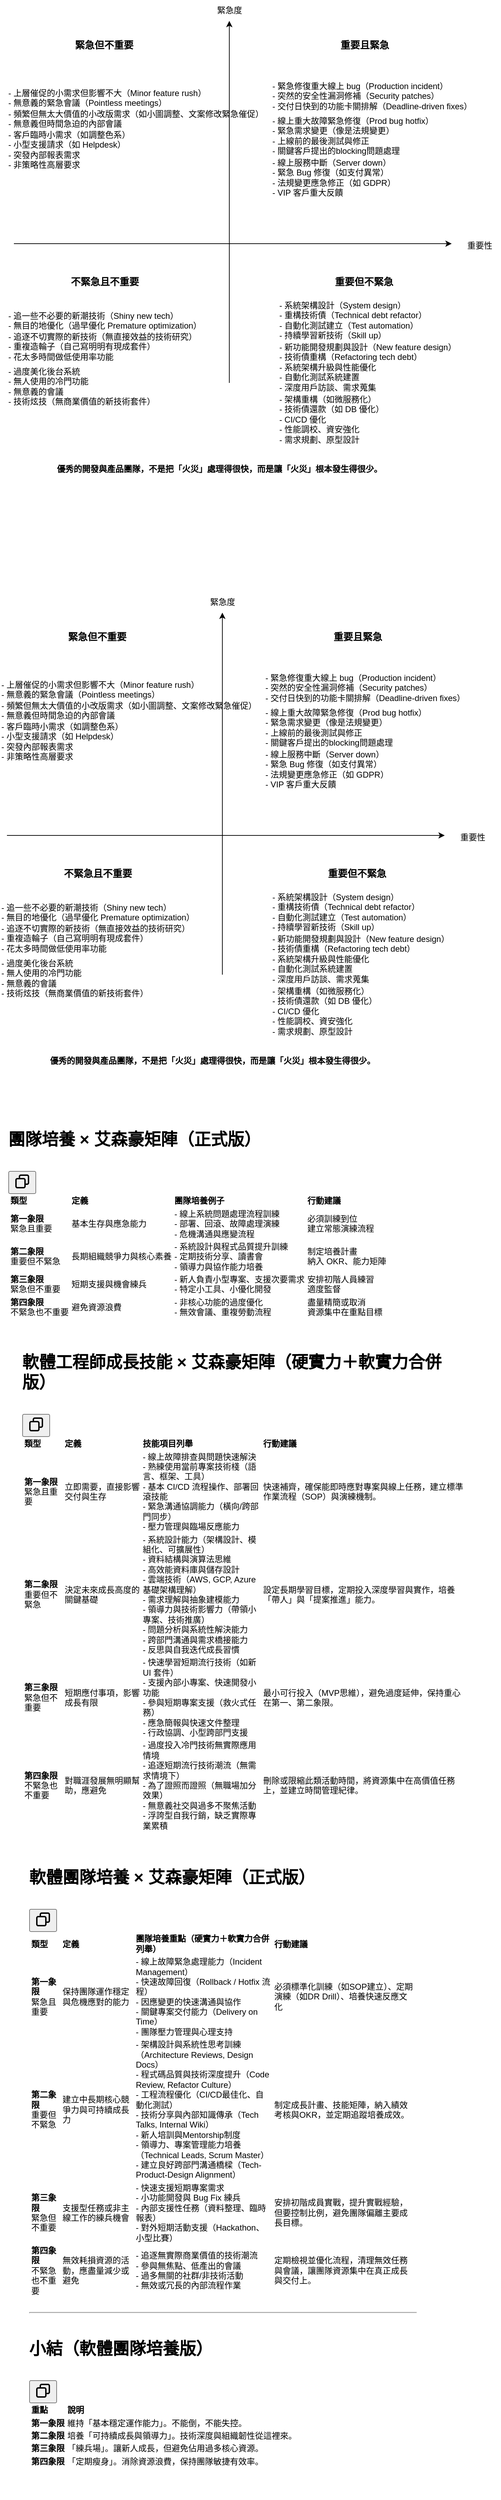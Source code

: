 <mxfile version="24.7.8">
  <diagram name="第 1 页" id="vOwTCtGYsXDZ4DPpxDcl">
    <mxGraphModel dx="1434" dy="778" grid="1" gridSize="10" guides="1" tooltips="1" connect="1" arrows="1" fold="1" page="1" pageScale="1" pageWidth="827" pageHeight="1169" math="0" shadow="0">
      <root>
        <mxCell id="0" />
        <mxCell id="1" parent="0" />
        <mxCell id="YlSmMOGyO37-bstjp8w8-1" value="" style="endArrow=classic;html=1;rounded=0;" parent="1" edge="1">
          <mxGeometry width="50" height="50" relative="1" as="geometry">
            <mxPoint x="90" y="400" as="sourcePoint" />
            <mxPoint x="720" y="400" as="targetPoint" />
          </mxGeometry>
        </mxCell>
        <mxCell id="YlSmMOGyO37-bstjp8w8-2" value="重要性" style="text;html=1;align=center;verticalAlign=middle;resizable=0;points=[];autosize=1;strokeColor=none;fillColor=none;" parent="1" vertex="1">
          <mxGeometry x="730" y="388" width="60" height="30" as="geometry" />
        </mxCell>
        <mxCell id="YlSmMOGyO37-bstjp8w8-3" value="" style="endArrow=classic;html=1;rounded=0;" parent="1" edge="1">
          <mxGeometry width="50" height="50" relative="1" as="geometry">
            <mxPoint x="400" y="600" as="sourcePoint" />
            <mxPoint x="400" y="80" as="targetPoint" />
          </mxGeometry>
        </mxCell>
        <mxCell id="YlSmMOGyO37-bstjp8w8-4" value="緊急度" style="text;html=1;align=center;verticalAlign=middle;resizable=0;points=[];autosize=1;strokeColor=none;fillColor=none;" parent="1" vertex="1">
          <mxGeometry x="370" y="50" width="60" height="30" as="geometry" />
        </mxCell>
        <mxCell id="YlSmMOGyO37-bstjp8w8-5" value="&lt;b&gt;&lt;font style=&quot;font-size: 14px;&quot;&gt;重要且緊急&lt;/font&gt;&lt;/b&gt;" style="text;whiteSpace=wrap;html=1;align=center;" parent="1" vertex="1">
          <mxGeometry x="550" y="100" width="90" height="30" as="geometry" />
        </mxCell>
        <mxCell id="YlSmMOGyO37-bstjp8w8-6" value="&lt;b style=&quot;font-size: 14px;&quot;&gt;&lt;font style=&quot;font-size: 14px;&quot;&gt;緊急&lt;/font&gt;但不重要&lt;/b&gt;" style="text;whiteSpace=wrap;html=1;align=center;" parent="1" vertex="1">
          <mxGeometry x="170" y="100" width="100" height="30" as="geometry" />
        </mxCell>
        <mxCell id="YlSmMOGyO37-bstjp8w8-7" value="&lt;font style=&quot;font-size: 14px;&quot;&gt;&lt;b&gt;不緊急且不重要&lt;/b&gt;&lt;/font&gt;" style="text;whiteSpace=wrap;html=1;" parent="1" vertex="1">
          <mxGeometry x="170" y="440" width="100" height="30" as="geometry" />
        </mxCell>
        <mxCell id="YlSmMOGyO37-bstjp8w8-8" value="&lt;b&gt;&lt;font style=&quot;font-size: 14px;&quot;&gt;重要但不緊急&lt;/font&gt;&lt;/b&gt;" style="text;whiteSpace=wrap;html=1;" parent="1" vertex="1">
          <mxGeometry x="550" y="440" width="90" height="30" as="geometry" />
        </mxCell>
        <mxCell id="YlSmMOGyO37-bstjp8w8-9" value="- 緊急修復重大線上 bug（Production incident）&lt;br&gt;- 突然的安全性漏洞修補（Security patches）&lt;br&gt;- 交付日快到的功能卡關排解（Deadline-driven fixes）" style="text;whiteSpace=wrap;html=1;" parent="1" vertex="1">
          <mxGeometry x="460" y="160" width="320" height="70" as="geometry" />
        </mxCell>
        <mxCell id="YlSmMOGyO37-bstjp8w8-10" value="- 上層催促的小需求但影響不大（Minor feature rush）&lt;br&gt;- 無意義的緊急會議（Pointless meetings）" style="text;whiteSpace=wrap;html=1;" parent="1" vertex="1">
          <mxGeometry x="80" y="170" width="320" height="50" as="geometry" />
        </mxCell>
        <mxCell id="YlSmMOGyO37-bstjp8w8-11" value="- 追一些不必要的新潮技術（Shiny new tech）&lt;br&gt;- 無目的地優化（過早優化 Premature optimization）" style="text;whiteSpace=wrap;html=1;" parent="1" vertex="1">
          <mxGeometry x="80" y="490" width="310" height="50" as="geometry" />
        </mxCell>
        <mxCell id="YlSmMOGyO37-bstjp8w8-12" value="- 系統架構設計（System design）&lt;br&gt;- 重構技術債（Technical debt refactor）&lt;br&gt;- 自動化測試建立（Test automation）&lt;br&gt;- 持續學習新技術（Skill up）" style="text;whiteSpace=wrap;html=1;" parent="1" vertex="1">
          <mxGeometry x="470" y="475" width="250" height="80" as="geometry" />
        </mxCell>
        <mxCell id="YlSmMOGyO37-bstjp8w8-13" value="- 追逐不切實際的新技術（無直接效益的技術研究）&lt;br&gt;- 重複造輪子（自己寫明明有現成套件）&lt;br&gt;- 花太多時間做低使用率功能" style="text;whiteSpace=wrap;html=1;" parent="1" vertex="1">
          <mxGeometry x="80" y="520" width="300" height="70" as="geometry" />
        </mxCell>
        <mxCell id="YlSmMOGyO37-bstjp8w8-14" value="- 新功能開發規劃與設計（New feature design）&lt;br&gt;- 技術債重構（Refactoring tech debt）&lt;br&gt;- 系統架構升級與性能優化&lt;br&gt;- 自動化測試系統建置&lt;br&gt;- 深度用戶訪談、需求蒐集" style="text;whiteSpace=wrap;html=1;" parent="1" vertex="1">
          <mxGeometry x="470" y="535" width="290" height="100" as="geometry" />
        </mxCell>
        <mxCell id="YlSmMOGyO37-bstjp8w8-15" value="- 線上重大故障緊急修復（Prod bug hotfix）&lt;br&gt;- 緊急需求變更（像是法規變更）&lt;br&gt;- 上線前的最後測試與修正&lt;br&gt;- 關鍵客戶提出的blocking問題處理" style="text;whiteSpace=wrap;html=1;" parent="1" vertex="1">
          <mxGeometry x="460" y="210" width="270" height="80" as="geometry" />
        </mxCell>
        <mxCell id="YlSmMOGyO37-bstjp8w8-16" value="- 頻繁但無太大價值的小改版需求（如小圖調整、文案修改緊急催促）&lt;br&gt;- 無意義但時間急迫的內部會議" style="text;whiteSpace=wrap;html=1;" parent="1" vertex="1">
          <mxGeometry x="80" y="200" width="400" height="50" as="geometry" />
        </mxCell>
        <mxCell id="YlSmMOGyO37-bstjp8w8-17" value="&lt;b&gt;優秀的開發與產品團隊，不是把「火災」處理得很快，而是讓「火災」根本發生得很少。&lt;/b&gt;" style="text;whiteSpace=wrap;html=1;" parent="1" vertex="1">
          <mxGeometry x="150" y="710" width="500" height="40" as="geometry" />
        </mxCell>
        <mxCell id="fAezpIUFlMQ5wlY4UxWV-1" value="- 線上服務中斷（Server down）&lt;br&gt;- 緊急 Bug 修復（如支付異常）&lt;br&gt;- 法規變更應急修正（如 GDPR）&lt;br&gt;- VIP 客戶重大反饋" style="text;whiteSpace=wrap;html=1;" vertex="1" parent="1">
          <mxGeometry x="460" y="270" width="210" height="80" as="geometry" />
        </mxCell>
        <mxCell id="fAezpIUFlMQ5wlY4UxWV-2" value="- 架構重構（如微服務化）&lt;br&gt;- 技術債還款（如 DB 優化）&lt;br&gt;- CI/CD 優化&lt;br&gt;- 性能調校、資安強化&lt;br&gt;- 需求規劃、原型設計" style="text;whiteSpace=wrap;html=1;" vertex="1" parent="1">
          <mxGeometry x="470" y="610" width="180" height="100" as="geometry" />
        </mxCell>
        <mxCell id="fAezpIUFlMQ5wlY4UxWV-3" value="- 客戶臨時小需求（如調整色系）&lt;br&gt;- 小型支援請求（如 Helpdesk）&lt;br&gt;- 突發內部報表需求&lt;br&gt;- 非策略性高層要求" style="text;whiteSpace=wrap;html=1;" vertex="1" parent="1">
          <mxGeometry x="80" y="230" width="210" height="80" as="geometry" />
        </mxCell>
        <mxCell id="fAezpIUFlMQ5wlY4UxWV-4" value="- 過度美化後台系統&lt;br&gt;- 無人使用的冷門功能&lt;br&gt;- 無意義的會議&lt;br&gt;- 技術炫技（無商業價值的新技術套件）" style="text;whiteSpace=wrap;html=1;" vertex="1" parent="1">
          <mxGeometry x="80" y="570" width="240" height="80" as="geometry" />
        </mxCell>
        <mxCell id="fAezpIUFlMQ5wlY4UxWV-5" value="" style="endArrow=classic;html=1;rounded=0;" edge="1" parent="1">
          <mxGeometry width="50" height="50" relative="1" as="geometry">
            <mxPoint x="80" y="1250" as="sourcePoint" />
            <mxPoint x="710" y="1250" as="targetPoint" />
          </mxGeometry>
        </mxCell>
        <mxCell id="fAezpIUFlMQ5wlY4UxWV-6" value="重要性" style="text;html=1;align=center;verticalAlign=middle;resizable=0;points=[];autosize=1;strokeColor=none;fillColor=none;" vertex="1" parent="1">
          <mxGeometry x="720" y="1238" width="60" height="30" as="geometry" />
        </mxCell>
        <mxCell id="fAezpIUFlMQ5wlY4UxWV-7" value="" style="endArrow=classic;html=1;rounded=0;" edge="1" parent="1">
          <mxGeometry width="50" height="50" relative="1" as="geometry">
            <mxPoint x="390" y="1450" as="sourcePoint" />
            <mxPoint x="390" y="930" as="targetPoint" />
          </mxGeometry>
        </mxCell>
        <mxCell id="fAezpIUFlMQ5wlY4UxWV-8" value="緊急度" style="text;html=1;align=center;verticalAlign=middle;resizable=0;points=[];autosize=1;strokeColor=none;fillColor=none;" vertex="1" parent="1">
          <mxGeometry x="360" y="900" width="60" height="30" as="geometry" />
        </mxCell>
        <mxCell id="fAezpIUFlMQ5wlY4UxWV-9" value="&lt;b&gt;&lt;font style=&quot;font-size: 14px;&quot;&gt;重要且緊急&lt;/font&gt;&lt;/b&gt;" style="text;whiteSpace=wrap;html=1;align=center;" vertex="1" parent="1">
          <mxGeometry x="540" y="950" width="90" height="30" as="geometry" />
        </mxCell>
        <mxCell id="fAezpIUFlMQ5wlY4UxWV-10" value="&lt;b style=&quot;font-size: 14px;&quot;&gt;&lt;font style=&quot;font-size: 14px;&quot;&gt;緊急&lt;/font&gt;但不重要&lt;/b&gt;" style="text;whiteSpace=wrap;html=1;align=center;" vertex="1" parent="1">
          <mxGeometry x="160" y="950" width="100" height="30" as="geometry" />
        </mxCell>
        <mxCell id="fAezpIUFlMQ5wlY4UxWV-11" value="&lt;font style=&quot;font-size: 14px;&quot;&gt;&lt;b&gt;不緊急且不重要&lt;/b&gt;&lt;/font&gt;" style="text;whiteSpace=wrap;html=1;" vertex="1" parent="1">
          <mxGeometry x="160" y="1290" width="100" height="30" as="geometry" />
        </mxCell>
        <mxCell id="fAezpIUFlMQ5wlY4UxWV-12" value="&lt;b&gt;&lt;font style=&quot;font-size: 14px;&quot;&gt;重要但不緊急&lt;/font&gt;&lt;/b&gt;" style="text;whiteSpace=wrap;html=1;" vertex="1" parent="1">
          <mxGeometry x="540" y="1290" width="90" height="30" as="geometry" />
        </mxCell>
        <mxCell id="fAezpIUFlMQ5wlY4UxWV-13" value="- 緊急修復重大線上 bug（Production incident）&lt;br&gt;- 突然的安全性漏洞修補（Security patches）&lt;br&gt;- 交付日快到的功能卡關排解（Deadline-driven fixes）" style="text;whiteSpace=wrap;html=1;" vertex="1" parent="1">
          <mxGeometry x="450" y="1010" width="320" height="70" as="geometry" />
        </mxCell>
        <mxCell id="fAezpIUFlMQ5wlY4UxWV-14" value="- 上層催促的小需求但影響不大（Minor feature rush）&lt;br&gt;- 無意義的緊急會議（Pointless meetings）" style="text;whiteSpace=wrap;html=1;" vertex="1" parent="1">
          <mxGeometry x="70" y="1020" width="320" height="50" as="geometry" />
        </mxCell>
        <mxCell id="fAezpIUFlMQ5wlY4UxWV-15" value="- 追一些不必要的新潮技術（Shiny new tech）&lt;br&gt;- 無目的地優化（過早優化 Premature optimization）" style="text;whiteSpace=wrap;html=1;" vertex="1" parent="1">
          <mxGeometry x="70" y="1340" width="310" height="50" as="geometry" />
        </mxCell>
        <mxCell id="fAezpIUFlMQ5wlY4UxWV-16" value="- 系統架構設計（System design）&lt;br&gt;- 重構技術債（Technical debt refactor）&lt;br&gt;- 自動化測試建立（Test automation）&lt;br&gt;- 持續學習新技術（Skill up）" style="text;whiteSpace=wrap;html=1;" vertex="1" parent="1">
          <mxGeometry x="460" y="1325" width="250" height="80" as="geometry" />
        </mxCell>
        <mxCell id="fAezpIUFlMQ5wlY4UxWV-17" value="- 追逐不切實際的新技術（無直接效益的技術研究）&lt;br&gt;- 重複造輪子（自己寫明明有現成套件）&lt;br&gt;- 花太多時間做低使用率功能" style="text;whiteSpace=wrap;html=1;" vertex="1" parent="1">
          <mxGeometry x="70" y="1370" width="300" height="70" as="geometry" />
        </mxCell>
        <mxCell id="fAezpIUFlMQ5wlY4UxWV-18" value="- 新功能開發規劃與設計（New feature design）&lt;br&gt;- 技術債重構（Refactoring tech debt）&lt;br&gt;- 系統架構升級與性能優化&lt;br&gt;- 自動化測試系統建置&lt;br&gt;- 深度用戶訪談、需求蒐集" style="text;whiteSpace=wrap;html=1;" vertex="1" parent="1">
          <mxGeometry x="460" y="1385" width="290" height="100" as="geometry" />
        </mxCell>
        <mxCell id="fAezpIUFlMQ5wlY4UxWV-19" value="- 線上重大故障緊急修復（Prod bug hotfix）&lt;br&gt;- 緊急需求變更（像是法規變更）&lt;br&gt;- 上線前的最後測試與修正&lt;br&gt;- 關鍵客戶提出的blocking問題處理" style="text;whiteSpace=wrap;html=1;" vertex="1" parent="1">
          <mxGeometry x="450" y="1060" width="270" height="80" as="geometry" />
        </mxCell>
        <mxCell id="fAezpIUFlMQ5wlY4UxWV-20" value="- 頻繁但無太大價值的小改版需求（如小圖調整、文案修改緊急催促）&lt;br&gt;- 無意義但時間急迫的內部會議" style="text;whiteSpace=wrap;html=1;" vertex="1" parent="1">
          <mxGeometry x="70" y="1050" width="400" height="50" as="geometry" />
        </mxCell>
        <mxCell id="fAezpIUFlMQ5wlY4UxWV-21" value="&lt;b&gt;優秀的開發與產品團隊，不是把「火災」處理得很快，而是讓「火災」根本發生得很少。&lt;/b&gt;" style="text;whiteSpace=wrap;html=1;" vertex="1" parent="1">
          <mxGeometry x="140" y="1560" width="500" height="40" as="geometry" />
        </mxCell>
        <mxCell id="fAezpIUFlMQ5wlY4UxWV-22" value="- 線上服務中斷（Server down）&lt;br&gt;- 緊急 Bug 修復（如支付異常）&lt;br&gt;- 法規變更應急修正（如 GDPR）&lt;br&gt;- VIP 客戶重大反饋" style="text;whiteSpace=wrap;html=1;" vertex="1" parent="1">
          <mxGeometry x="450" y="1120" width="210" height="80" as="geometry" />
        </mxCell>
        <mxCell id="fAezpIUFlMQ5wlY4UxWV-23" value="- 架構重構（如微服務化）&lt;br&gt;- 技術債還款（如 DB 優化）&lt;br&gt;- CI/CD 優化&lt;br&gt;- 性能調校、資安強化&lt;br&gt;- 需求規劃、原型設計" style="text;whiteSpace=wrap;html=1;" vertex="1" parent="1">
          <mxGeometry x="460" y="1460" width="180" height="100" as="geometry" />
        </mxCell>
        <mxCell id="fAezpIUFlMQ5wlY4UxWV-24" value="- 客戶臨時小需求（如調整色系）&lt;br&gt;- 小型支援請求（如 Helpdesk）&lt;br&gt;- 突發內部報表需求&lt;br&gt;- 非策略性高層要求" style="text;whiteSpace=wrap;html=1;" vertex="1" parent="1">
          <mxGeometry x="70" y="1080" width="210" height="80" as="geometry" />
        </mxCell>
        <mxCell id="fAezpIUFlMQ5wlY4UxWV-25" value="- 過度美化後台系統&lt;br&gt;- 無人使用的冷門功能&lt;br&gt;- 無意義的會議&lt;br&gt;- 技術炫技（無商業價值的新技術套件）" style="text;whiteSpace=wrap;html=1;" vertex="1" parent="1">
          <mxGeometry x="70" y="1420" width="240" height="80" as="geometry" />
        </mxCell>
        <UserObject label="&lt;h1 data-start=&quot;920&quot; data-end=&quot;939&quot; class=&quot;&quot;&gt;團隊培養 × 艾森豪矩陣（正式版）&lt;/h1&gt;&#xa;&lt;div class=&quot;group pointer-events-none relative flex justify-center *:pointer-events-auto&quot;&gt;&lt;span class=&quot;pointer-events-none absolute start-full top-4 z-10 hidden h-full w-fit ps-2 md:block&quot; data-state=&quot;closed&quot;&gt;&lt;button class=&quot;hover:bg-token-main-surface-secondary text-token-text-secondary pointer-events-auto rounded-lg px-1 py-1 opacity-0 transition-opacity duration-200 group-focus-within:opacity-100 group-hover:opacity-100&quot;&gt;&lt;svg width=&quot;24&quot; height=&quot;24&quot; viewBox=&quot;0 0 24 24&quot; fill=&quot;none&quot; xmlns=&quot;http://www.w3.org/2000/svg&quot; class=&quot;icon-md-heavy&quot;&gt;&lt;path fill-rule=&quot;evenodd&quot; clip-rule=&quot;evenodd&quot; d=&quot;M7 5C7 3.343 8.343 2 10 2H19C20.657 2 22 3.343 22 5V14C22 15.657 20.657 17 19 17H17V19C17 20.657 15.657 22 14 22H5C3.343 22 2 20.657 2 19V10C2 8.343 3.343 7 5 7H7V5ZM9 7H14C15.657 7 17 8.343 17 10V15H19C19.552 15 20 14.552 20 14V5C20 4.448 19.552 4 19 4H10C9.448 4 9 4.448 9 5V7ZM5 9C4.448 9 4 9.448 4 10V19C4 19.552 4.448 20 5 20H14C14.552 20 15 19.552 15 19V10C15 9.448 14.552 9 14 9H5Z&quot; fill=&quot;currentColor&quot;&gt;&lt;/path&gt;&lt;/svg&gt;&lt;/button&gt;&lt;/span&gt;&lt;div class=&quot;tableContainer horzScrollShadows relative&quot;&gt;&lt;table class=&quot;min-w-full&quot; data-start=&quot;941&quot; data-end=&quot;1659&quot;&gt;&lt;thead data-start=&quot;941&quot; data-end=&quot;1071&quot;&gt;&lt;tr data-start=&quot;941&quot; data-end=&quot;1071&quot;&gt;&lt;th data-start=&quot;941&quot; data-end=&quot;962&quot;&gt;類型&lt;/th&gt;&lt;th data-start=&quot;962&quot; data-end=&quot;988&quot;&gt;定義&lt;/th&gt;&lt;th data-start=&quot;988&quot; data-end=&quot;1042&quot;&gt;團隊培養例子&lt;/th&gt;&lt;th data-start=&quot;1042&quot; data-end=&quot;1071&quot;&gt;行動建議&lt;/th&gt;&lt;/tr&gt;&lt;/thead&gt;&lt;tbody data-start=&quot;1214&quot; data-end=&quot;1659&quot;&gt;&lt;tr data-start=&quot;1214&quot; data-end=&quot;1330&quot;&gt;&lt;td class=&quot;max-w-[calc(var(--thread-content-max-width)*2/3)]&quot; data-start=&quot;1214&quot; data-end=&quot;1234&quot;&gt;&lt;strong data-start=&quot;1216&quot; data-end=&quot;1224&quot;&gt;第一象限&lt;/strong&gt;&lt;br&gt;緊急且重要&lt;/td&gt;&lt;td class=&quot;max-w-[calc(var(--thread-content-max-width)*2/3)]&quot; data-start=&quot;1234&quot; data-end=&quot;1258&quot;&gt;基本生存與應急能力&lt;/td&gt;&lt;td class=&quot;max-w-[calc(var(--thread-content-max-width)*2/3)] min-w-[calc(var(--thread-content-max-width)/3)]&quot; data-start=&quot;1258&quot; data-end=&quot;1308&quot;&gt;- 線上系統問題處理流程訓練&lt;br&gt;- 部署、回滾、故障處理演練&lt;br&gt;- 危機溝通與應變流程&lt;/td&gt;&lt;td class=&quot;max-w-[calc(var(--thread-content-max-width)*2/3)]&quot; data-start=&quot;1308&quot; data-end=&quot;1330&quot;&gt;必須訓練到位&lt;br&gt;建立常態演練流程&lt;/td&gt;&lt;/tr&gt;&lt;tr data-start=&quot;1331&quot; data-end=&quot;1450&quot;&gt;&lt;td class=&quot;max-w-[calc(var(--thread-content-max-width)*2/3)]&quot; data-start=&quot;1331&quot; data-end=&quot;1352&quot;&gt;&lt;strong data-start=&quot;1333&quot; data-end=&quot;1341&quot;&gt;第二象限&lt;/strong&gt;&lt;br&gt;重要但不緊急&lt;/td&gt;&lt;td class=&quot;max-w-[calc(var(--thread-content-max-width)*2/3)]&quot; data-start=&quot;1352&quot; data-end=&quot;1375&quot;&gt;長期組織競爭力與核心素養&lt;/td&gt;&lt;td class=&quot;max-w-[calc(var(--thread-content-max-width)*2/3)] min-w-[calc(var(--thread-content-max-width)/3)]&quot; data-start=&quot;1375&quot; data-end=&quot;1425&quot;&gt;- 系統設計與程式品質提升訓練&lt;br&gt;- 定期技術分享、讀書會&lt;br&gt;- 領導力與協作能力培養&lt;/td&gt;&lt;td class=&quot;max-w-[calc(var(--thread-content-max-width)*2/3)]&quot; data-start=&quot;1425&quot; data-end=&quot;1450&quot;&gt;制定培養計畫&lt;br&gt;納入 OKR、能力矩陣&lt;/td&gt;&lt;/tr&gt;&lt;tr data-start=&quot;1451&quot; data-end=&quot;1553&quot;&gt;&lt;td class=&quot;max-w-[calc(var(--thread-content-max-width)*2/3)]&quot; data-start=&quot;1451&quot; data-end=&quot;1472&quot;&gt;&lt;strong data-start=&quot;1453&quot; data-end=&quot;1461&quot;&gt;第三象限&lt;/strong&gt;&lt;br&gt;緊急但不重要&lt;/td&gt;&lt;td class=&quot;max-w-[calc(var(--thread-content-max-width)*2/3)]&quot; data-start=&quot;1472&quot; data-end=&quot;1496&quot;&gt;短期支援與機會練兵&lt;/td&gt;&lt;td class=&quot;max-w-[calc(var(--thread-content-max-width)*2/3)]&quot; data-start=&quot;1496&quot; data-end=&quot;1533&quot;&gt;- 新人負責小型專案、支援次要需求&lt;br&gt;- 特定小工具、小優化開發&lt;/td&gt;&lt;td class=&quot;max-w-[calc(var(--thread-content-max-width)*2/3)]&quot; data-start=&quot;1533&quot; data-end=&quot;1553&quot;&gt;安排初階人員練習&lt;br&gt;適度監督&lt;/td&gt;&lt;/tr&gt;&lt;tr data-start=&quot;1554&quot; data-end=&quot;1659&quot;&gt;&lt;td class=&quot;max-w-[calc(var(--thread-content-max-width)*2/3)]&quot; data-start=&quot;1554&quot; data-end=&quot;1576&quot;&gt;&lt;strong data-start=&quot;1556&quot; data-end=&quot;1564&quot;&gt;第四象限&lt;/strong&gt;&lt;br&gt;不緊急也不重要&lt;/td&gt;&lt;td class=&quot;max-w-[calc(var(--thread-content-max-width)*2/3)]&quot; data-start=&quot;1576&quot; data-end=&quot;1603&quot;&gt;避免資源浪費&lt;/td&gt;&lt;td class=&quot;max-w-[calc(var(--thread-content-max-width)*2/3)]&quot; data-start=&quot;1603&quot; data-end=&quot;1635&quot;&gt;- 非核心功能的過度優化&lt;br&gt;- 無效會議、重複勞動流程&lt;/td&gt;&lt;td class=&quot;max-w-[calc(var(--thread-content-max-width)*2/3)]&quot; data-start=&quot;1635&quot; data-end=&quot;1659&quot;&gt;盡量精簡或取消&lt;br&gt;資源集中在重點目標&lt;/td&gt;&lt;/tr&gt;&lt;/tbody&gt;&lt;/table&gt;&lt;/div&gt;&lt;/div&gt;" link="&lt;h1 data-start=&quot;920&quot; data-end=&quot;939&quot; class=&quot;&quot;&gt;團隊培養 × 艾森豪矩陣（正式版）&lt;/h1&gt;&#xa;&lt;div class=&quot;group pointer-events-none relative flex justify-center *:pointer-events-auto&quot;&gt;&lt;span class=&quot;pointer-events-none absolute start-full top-4 z-10 hidden h-full w-fit ps-2 md:block&quot; data-state=&quot;closed&quot;&gt;&lt;button class=&quot;hover:bg-token-main-surface-secondary text-token-text-secondary pointer-events-auto rounded-lg px-1 py-1 opacity-0 transition-opacity duration-200 group-focus-within:opacity-100 group-hover:opacity-100&quot;&gt;&lt;svg width=&quot;24&quot; height=&quot;24&quot; viewBox=&quot;0 0 24 24&quot; fill=&quot;none&quot; xmlns=&quot;http://www.w3.org/2000/svg&quot; class=&quot;icon-md-heavy&quot;&gt;&lt;path fill-rule=&quot;evenodd&quot; clip-rule=&quot;evenodd&quot; d=&quot;M7 5C7 3.343 8.343 2 10 2H19C20.657 2 22 3.343 22 5V14C22 15.657 20.657 17 19 17H17V19C17 20.657 15.657 22 14 22H5C3.343 22 2 20.657 2 19V10C2 8.343 3.343 7 5 7H7V5ZM9 7H14C15.657 7 17 8.343 17 10V15H19C19.552 15 20 14.552 20 14V5C20 4.448 19.552 4 19 4H10C9.448 4 9 4.448 9 5V7ZM5 9C4.448 9 4 9.448 4 10V19C4 19.552 4.448 20 5 20H14C14.552 20 15 19.552 15 19V10C15 9.448 14.552 9 14 9H5Z&quot; fill=&quot;currentColor&quot;&gt;&lt;/path&gt;&lt;/svg&gt;&lt;/button&gt;&lt;/span&gt;&lt;div class=&quot;tableContainer horzScrollShadows relative&quot;&gt;&lt;table class=&quot;min-w-full&quot; data-start=&quot;941&quot; data-end=&quot;1659&quot;&gt;&lt;thead data-start=&quot;941&quot; data-end=&quot;1071&quot;&gt;&lt;tr data-start=&quot;941&quot; data-end=&quot;1071&quot;&gt;&lt;th data-start=&quot;941&quot; data-end=&quot;962&quot;&gt;類型&lt;/th&gt;&lt;th data-start=&quot;962&quot; data-end=&quot;988&quot;&gt;定義&lt;/th&gt;&lt;th data-start=&quot;988&quot; data-end=&quot;1042&quot;&gt;團隊培養例子&lt;/th&gt;&lt;th data-start=&quot;1042&quot; data-end=&quot;1071&quot;&gt;行動建議&lt;/th&gt;&lt;/tr&gt;&lt;/thead&gt;&lt;tbody data-start=&quot;1214&quot; data-end=&quot;1659&quot;&gt;&lt;tr data-start=&quot;1214&quot; data-end=&quot;1330&quot;&gt;&lt;td class=&quot;max-w-[calc(var(--thread-content-max-width)*2/3)]&quot; data-start=&quot;1214&quot; data-end=&quot;1234&quot;&gt;&lt;strong data-start=&quot;1216&quot; data-end=&quot;1224&quot;&gt;第一象限&lt;/strong&gt;&lt;br&gt;緊急且重要&lt;/td&gt;&lt;td class=&quot;max-w-[calc(var(--thread-content-max-width)*2/3)]&quot; data-start=&quot;1234&quot; data-end=&quot;1258&quot;&gt;基本生存與應急能力&lt;/td&gt;&lt;td class=&quot;max-w-[calc(var(--thread-content-max-width)*2/3)] min-w-[calc(var(--thread-content-max-width)/3)]&quot; data-start=&quot;1258&quot; data-end=&quot;1308&quot;&gt;- 線上系統問題處理流程訓練&lt;br&gt;- 部署、回滾、故障處理演練&lt;br&gt;- 危機溝通與應變流程&lt;/td&gt;&lt;td class=&quot;max-w-[calc(var(--thread-content-max-width)*2/3)]&quot; data-start=&quot;1308&quot; data-end=&quot;1330&quot;&gt;必須訓練到位&lt;br&gt;建立常態演練流程&lt;/td&gt;&lt;/tr&gt;&lt;tr data-start=&quot;1331&quot; data-end=&quot;1450&quot;&gt;&lt;td class=&quot;max-w-[calc(var(--thread-content-max-width)*2/3)]&quot; data-start=&quot;1331&quot; data-end=&quot;1352&quot;&gt;&lt;strong data-start=&quot;1333&quot; data-end=&quot;1341&quot;&gt;第二象限&lt;/strong&gt;&lt;br&gt;重要但不緊急&lt;/td&gt;&lt;td class=&quot;max-w-[calc(var(--thread-content-max-width)*2/3)]&quot; data-start=&quot;1352&quot; data-end=&quot;1375&quot;&gt;長期組織競爭力與核心素養&lt;/td&gt;&lt;td class=&quot;max-w-[calc(var(--thread-content-max-width)*2/3)] min-w-[calc(var(--thread-content-max-width)/3)]&quot; data-start=&quot;1375&quot; data-end=&quot;1425&quot;&gt;- 系統設計與程式品質提升訓練&lt;br&gt;- 定期技術分享、讀書會&lt;br&gt;- 領導力與協作能力培養&lt;/td&gt;&lt;td class=&quot;max-w-[calc(var(--thread-content-max-width)*2/3)]&quot; data-start=&quot;1425&quot; data-end=&quot;1450&quot;&gt;制定培養計畫&lt;br&gt;納入 OKR、能力矩陣&lt;/td&gt;&lt;/tr&gt;&lt;tr data-start=&quot;1451&quot; data-end=&quot;1553&quot;&gt;&lt;td class=&quot;max-w-[calc(var(--thread-content-max-width)*2/3)]&quot; data-start=&quot;1451&quot; data-end=&quot;1472&quot;&gt;&lt;strong data-start=&quot;1453&quot; data-end=&quot;1461&quot;&gt;第三象限&lt;/strong&gt;&lt;br&gt;緊急但不重要&lt;/td&gt;&lt;td class=&quot;max-w-[calc(var(--thread-content-max-width)*2/3)]&quot; data-start=&quot;1472&quot; data-end=&quot;1496&quot;&gt;短期支援與機會練兵&lt;/td&gt;&lt;td class=&quot;max-w-[calc(var(--thread-content-max-width)*2/3)]&quot; data-start=&quot;1496&quot; data-end=&quot;1533&quot;&gt;- 新人負責小型專案、支援次要需求&lt;br&gt;- 特定小工具、小優化開發&lt;/td&gt;&lt;td class=&quot;max-w-[calc(var(--thread-content-max-width)*2/3)]&quot; data-start=&quot;1533&quot; data-end=&quot;1553&quot;&gt;安排初階人員練習&lt;br&gt;適度監督&lt;/td&gt;&lt;/tr&gt;&lt;tr data-start=&quot;1554&quot; data-end=&quot;1659&quot;&gt;&lt;td class=&quot;max-w-[calc(var(--thread-content-max-width)*2/3)]&quot; data-start=&quot;1554&quot; data-end=&quot;1576&quot;&gt;&lt;strong data-start=&quot;1556&quot; data-end=&quot;1564&quot;&gt;第四象限&lt;/strong&gt;&lt;br&gt;不緊急也不重要&lt;/td&gt;&lt;td class=&quot;max-w-[calc(var(--thread-content-max-width)*2/3)]&quot; data-start=&quot;1576&quot; data-end=&quot;1603&quot;&gt;避免資源浪費&lt;/td&gt;&lt;td class=&quot;max-w-[calc(var(--thread-content-max-width)*2/3)]&quot; data-start=&quot;1603&quot; data-end=&quot;1635&quot;&gt;- 非核心功能的過度優化&lt;br&gt;- 無效會議、重複勞動流程&lt;/td&gt;&lt;td class=&quot;max-w-[calc(var(--thread-content-max-width)*2/3)]&quot; data-start=&quot;1635&quot; data-end=&quot;1659&quot;&gt;盡量精簡或取消&lt;br&gt;資源集中在重點目標&lt;/td&gt;&lt;/tr&gt;&lt;/tbody&gt;&lt;/table&gt;&lt;/div&gt;&lt;/div&gt;" id="fAezpIUFlMQ5wlY4UxWV-26">
          <mxCell style="text;whiteSpace=wrap;html=1;" vertex="1" parent="1">
            <mxGeometry x="80" y="1650" width="560" height="340" as="geometry" />
          </mxCell>
        </UserObject>
        <UserObject label="&lt;h1 data-start=&quot;152&quot; data-end=&quot;183&quot; class=&quot;&quot;&gt;軟體工程師成長技能 × 艾森豪矩陣（硬實力＋軟實力合併版）&lt;/h1&gt;&#xa;&lt;div class=&quot;group pointer-events-none relative flex justify-center *:pointer-events-auto&quot;&gt;&lt;span class=&quot;pointer-events-none absolute start-full top-4 z-10 hidden h-full w-fit ps-2 md:block&quot; data-state=&quot;closed&quot;&gt;&lt;button class=&quot;hover:bg-token-main-surface-secondary text-token-text-secondary pointer-events-auto rounded-lg px-1 py-1 opacity-0 transition-opacity duration-200 group-focus-within:opacity-100 group-hover:opacity-100&quot;&gt;&lt;svg width=&quot;24&quot; height=&quot;24&quot; viewBox=&quot;0 0 24 24&quot; fill=&quot;none&quot; xmlns=&quot;http://www.w3.org/2000/svg&quot; class=&quot;icon-md-heavy&quot;&gt;&lt;path fill-rule=&quot;evenodd&quot; clip-rule=&quot;evenodd&quot; d=&quot;M7 5C7 3.343 8.343 2 10 2H19C20.657 2 22 3.343 22 5V14C22 15.657 20.657 17 19 17H17V19C17 20.657 15.657 22 14 22H5C3.343 22 2 20.657 2 19V10C2 8.343 3.343 7 5 7H7V5ZM9 7H14C15.657 7 17 8.343 17 10V15H19C19.552 15 20 14.552 20 14V5C20 4.448 19.552 4 19 4H10C9.448 4 9 4.448 9 5V7ZM5 9C4.448 9 4 9.448 4 10V19C4 19.552 4.448 20 5 20H14C14.552 20 15 19.552 15 19V10C15 9.448 14.552 9 14 9H5Z&quot; fill=&quot;currentColor&quot;&gt;&lt;/path&gt;&lt;/svg&gt;&lt;/button&gt;&lt;/span&gt;&lt;div class=&quot;tableContainer horzScrollShadows relative&quot;&gt;&lt;table class=&quot;min-w-full&quot; data-start=&quot;185&quot; data-end=&quot;1060&quot;&gt;&lt;thead data-start=&quot;185&quot; data-end=&quot;212&quot;&gt;&lt;tr data-start=&quot;185&quot; data-end=&quot;212&quot;&gt;&lt;th data-start=&quot;185&quot; data-end=&quot;190&quot;&gt;類型&lt;/th&gt;&lt;th data-start=&quot;190&quot; data-end=&quot;195&quot;&gt;定義&lt;/th&gt;&lt;th data-start=&quot;195&quot; data-end=&quot;204&quot;&gt;技能項目列舉&lt;/th&gt;&lt;th data-start=&quot;204&quot; data-end=&quot;212&quot;&gt;行動建議&lt;/th&gt;&lt;/tr&gt;&lt;/thead&gt;&lt;tbody data-start=&quot;235&quot; data-end=&quot;1060&quot;&gt;&lt;tr data-start=&quot;235&quot; data-end=&quot;427&quot;&gt;&lt;td class=&quot;max-w-[calc(var(--thread-content-max-width)*2/3)]&quot; data-start=&quot;235&quot; data-end=&quot;255&quot;&gt;&lt;strong data-start=&quot;237&quot; data-end=&quot;245&quot;&gt;第一象限&lt;/strong&gt;&lt;br&gt;緊急且重要&lt;/td&gt;&lt;td class=&quot;max-w-[calc(var(--thread-content-max-width)*2/3)]&quot; data-start=&quot;255&quot; data-end=&quot;272&quot;&gt;立即需要，直接影響交付與生存&lt;/td&gt;&lt;td class=&quot;max-w-[calc(var(--thread-content-max-width)*2/3)] min-w-[calc(var(--thread-content-max-width)/2)]&quot; data-start=&quot;272&quot; data-end=&quot;384&quot;&gt;- 線上故障排查與問題快速解決&lt;br&gt;- 熟練使用當前專案技術棧（語言、框架、工具）&lt;br&gt;- 基本 CI/CD 流程操作、部署回滾技能&lt;br&gt;- 緊急溝通協調能力（橫向/跨部門同步）&lt;br&gt;- 壓力管理與臨場反應能力&lt;/td&gt;&lt;td class=&quot;max-w-[calc(var(--thread-content-max-width)*2/3)]&quot; data-start=&quot;384&quot; data-end=&quot;427&quot;&gt;快速補齊，確保能即時應對專案與線上任務，建立標準作業流程（SOP）與演練機制。&lt;/td&gt;&lt;/tr&gt;&lt;tr data-start=&quot;428&quot; data-end=&quot;696&quot;&gt;&lt;td class=&quot;max-w-[calc(var(--thread-content-max-width)*2/3)]&quot; data-start=&quot;428&quot; data-end=&quot;449&quot;&gt;&lt;strong data-start=&quot;430&quot; data-end=&quot;438&quot;&gt;第二象限&lt;/strong&gt;&lt;br&gt;重要但不緊急&lt;/td&gt;&lt;td class=&quot;max-w-[calc(var(--thread-content-max-width)*2/3)]&quot; data-start=&quot;449&quot; data-end=&quot;465&quot;&gt;決定未來成長高度的關鍵基礎&lt;/td&gt;&lt;td class=&quot;max-w-[calc(var(--thread-content-max-width)*2/3)] min-w-[calc(var(--thread-content-max-width)/2)]&quot; data-start=&quot;465&quot; data-end=&quot;655&quot;&gt;- 系統設計能力（架構設計、模組化、可擴展性）&lt;br&gt;- 資料結構與演算法思維&lt;br&gt;- 高效能資料庫與儲存設計&lt;br&gt;- 雲端技術（AWS, GCP, Azure 基礎架構理解）&lt;br&gt;- 需求理解與抽象建模能力&lt;br&gt;- 領導力與技術影響力（帶領小專案、技術推廣）&lt;br&gt;- 問題分析與系統性解決能力&lt;br&gt;- 跨部門溝通與需求橋接能力&lt;br&gt;- 反思與自我迭代成長習慣&lt;/td&gt;&lt;td class=&quot;max-w-[calc(var(--thread-content-max-width)*2/3)]&quot; data-start=&quot;655&quot; data-end=&quot;696&quot;&gt;設定長期學習目標，定期投入深度學習與實作，培養「帶人」與「提案推進」能力。&lt;/td&gt;&lt;/tr&gt;&lt;tr data-start=&quot;697&quot; data-end=&quot;874&quot;&gt;&lt;td class=&quot;max-w-[calc(var(--thread-content-max-width)*2/3)]&quot; data-start=&quot;697&quot; data-end=&quot;718&quot;&gt;&lt;strong data-start=&quot;699&quot; data-end=&quot;707&quot;&gt;第三象限&lt;/strong&gt;&lt;br&gt;緊急但不重要&lt;/td&gt;&lt;td class=&quot;max-w-[calc(var(--thread-content-max-width)*2/3)]&quot; data-start=&quot;718&quot; data-end=&quot;734&quot;&gt;短期應付事項，影響成長有限&lt;/td&gt;&lt;td class=&quot;max-w-[calc(var(--thread-content-max-width)*2/3)] min-w-[calc(var(--thread-content-max-width)/2)]&quot; data-start=&quot;734&quot; data-end=&quot;836&quot;&gt;- 快速學習短期流行技術（如新 UI 套件）&lt;br&gt;- 支援內部小專案、快速開發小功能&lt;br&gt;- 參與短期專案支援（救火式任務）&lt;br&gt;- 應急簡報與快速文件整理&lt;br&gt;- 行政協調、小型跨部門支援&lt;/td&gt;&lt;td class=&quot;max-w-[calc(var(--thread-content-max-width)*2/3)]&quot; data-start=&quot;836&quot; data-end=&quot;874&quot;&gt;最小可行投入（MVP思維），避免過度延伸，保持重心在第一、第二象限。&lt;/td&gt;&lt;/tr&gt;&lt;tr data-start=&quot;875&quot; data-end=&quot;1060&quot;&gt;&lt;td class=&quot;max-w-[calc(var(--thread-content-max-width)*2/3)]&quot; data-start=&quot;875&quot; data-end=&quot;897&quot;&gt;&lt;strong data-start=&quot;877&quot; data-end=&quot;885&quot;&gt;第四象限&lt;/strong&gt;&lt;br&gt;不緊急也不重要&lt;/td&gt;&lt;td class=&quot;max-w-[calc(var(--thread-content-max-width)*2/3)]&quot; data-start=&quot;897&quot; data-end=&quot;914&quot;&gt;對職涯發展無明顯幫助，應避免&lt;/td&gt;&lt;td class=&quot;max-w-[calc(var(--thread-content-max-width)*2/3)] min-w-[calc(var(--thread-content-max-width)/2)]&quot; data-start=&quot;914&quot; data-end=&quot;1021&quot;&gt;- 過度投入冷門技術無實際應用情境&lt;br&gt;- 追逐短期流行技術潮流（無需求情境下）&lt;br&gt;- 為了證照而證照（無職場加分效果）&lt;br&gt;- 無意義社交與過多不聚焦活動&lt;br&gt;- 浮誇型自我行銷，缺乏實際專業累積&lt;/td&gt;&lt;td class=&quot;max-w-[calc(var(--thread-content-max-width)*2/3)]&quot; data-start=&quot;1021&quot; data-end=&quot;1060&quot;&gt;刪除或限縮此類活動時間，將資源集中在高價值任務上，並建立時間管理紀律。&lt;/td&gt;&lt;/tr&gt;&lt;/tbody&gt;&lt;/table&gt;&lt;/div&gt;&lt;/div&gt;" link="&lt;h1 data-start=&quot;152&quot; data-end=&quot;183&quot; class=&quot;&quot;&gt;軟體工程師成長技能 × 艾森豪矩陣（硬實力＋軟實力合併版）&lt;/h1&gt;&#xa;&lt;div class=&quot;group pointer-events-none relative flex justify-center *:pointer-events-auto&quot;&gt;&lt;span class=&quot;pointer-events-none absolute start-full top-4 z-10 hidden h-full w-fit ps-2 md:block&quot; data-state=&quot;closed&quot;&gt;&lt;button class=&quot;hover:bg-token-main-surface-secondary text-token-text-secondary pointer-events-auto rounded-lg px-1 py-1 opacity-0 transition-opacity duration-200 group-focus-within:opacity-100 group-hover:opacity-100&quot;&gt;&lt;svg width=&quot;24&quot; height=&quot;24&quot; viewBox=&quot;0 0 24 24&quot; fill=&quot;none&quot; xmlns=&quot;http://www.w3.org/2000/svg&quot; class=&quot;icon-md-heavy&quot;&gt;&lt;path fill-rule=&quot;evenodd&quot; clip-rule=&quot;evenodd&quot; d=&quot;M7 5C7 3.343 8.343 2 10 2H19C20.657 2 22 3.343 22 5V14C22 15.657 20.657 17 19 17H17V19C17 20.657 15.657 22 14 22H5C3.343 22 2 20.657 2 19V10C2 8.343 3.343 7 5 7H7V5ZM9 7H14C15.657 7 17 8.343 17 10V15H19C19.552 15 20 14.552 20 14V5C20 4.448 19.552 4 19 4H10C9.448 4 9 4.448 9 5V7ZM5 9C4.448 9 4 9.448 4 10V19C4 19.552 4.448 20 5 20H14C14.552 20 15 19.552 15 19V10C15 9.448 14.552 9 14 9H5Z&quot; fill=&quot;currentColor&quot;&gt;&lt;/path&gt;&lt;/svg&gt;&lt;/button&gt;&lt;/span&gt;&lt;div class=&quot;tableContainer horzScrollShadows relative&quot;&gt;&lt;table class=&quot;min-w-full&quot; data-start=&quot;185&quot; data-end=&quot;1060&quot;&gt;&lt;thead data-start=&quot;185&quot; data-end=&quot;212&quot;&gt;&lt;tr data-start=&quot;185&quot; data-end=&quot;212&quot;&gt;&lt;th data-start=&quot;185&quot; data-end=&quot;190&quot;&gt;類型&lt;/th&gt;&lt;th data-start=&quot;190&quot; data-end=&quot;195&quot;&gt;定義&lt;/th&gt;&lt;th data-start=&quot;195&quot; data-end=&quot;204&quot;&gt;技能項目列舉&lt;/th&gt;&lt;th data-start=&quot;204&quot; data-end=&quot;212&quot;&gt;行動建議&lt;/th&gt;&lt;/tr&gt;&lt;/thead&gt;&lt;tbody data-start=&quot;235&quot; data-end=&quot;1060&quot;&gt;&lt;tr data-start=&quot;235&quot; data-end=&quot;427&quot;&gt;&lt;td class=&quot;max-w-[calc(var(--thread-content-max-width)*2/3)]&quot; data-start=&quot;235&quot; data-end=&quot;255&quot;&gt;&lt;strong data-start=&quot;237&quot; data-end=&quot;245&quot;&gt;第一象限&lt;/strong&gt;&lt;br&gt;緊急且重要&lt;/td&gt;&lt;td class=&quot;max-w-[calc(var(--thread-content-max-width)*2/3)]&quot; data-start=&quot;255&quot; data-end=&quot;272&quot;&gt;立即需要，直接影響交付與生存&lt;/td&gt;&lt;td class=&quot;max-w-[calc(var(--thread-content-max-width)*2/3)] min-w-[calc(var(--thread-content-max-width)/2)]&quot; data-start=&quot;272&quot; data-end=&quot;384&quot;&gt;- 線上故障排查與問題快速解決&lt;br&gt;- 熟練使用當前專案技術棧（語言、框架、工具）&lt;br&gt;- 基本 CI/CD 流程操作、部署回滾技能&lt;br&gt;- 緊急溝通協調能力（橫向/跨部門同步）&lt;br&gt;- 壓力管理與臨場反應能力&lt;/td&gt;&lt;td class=&quot;max-w-[calc(var(--thread-content-max-width)*2/3)]&quot; data-start=&quot;384&quot; data-end=&quot;427&quot;&gt;快速補齊，確保能即時應對專案與線上任務，建立標準作業流程（SOP）與演練機制。&lt;/td&gt;&lt;/tr&gt;&lt;tr data-start=&quot;428&quot; data-end=&quot;696&quot;&gt;&lt;td class=&quot;max-w-[calc(var(--thread-content-max-width)*2/3)]&quot; data-start=&quot;428&quot; data-end=&quot;449&quot;&gt;&lt;strong data-start=&quot;430&quot; data-end=&quot;438&quot;&gt;第二象限&lt;/strong&gt;&lt;br&gt;重要但不緊急&lt;/td&gt;&lt;td class=&quot;max-w-[calc(var(--thread-content-max-width)*2/3)]&quot; data-start=&quot;449&quot; data-end=&quot;465&quot;&gt;決定未來成長高度的關鍵基礎&lt;/td&gt;&lt;td class=&quot;max-w-[calc(var(--thread-content-max-width)*2/3)] min-w-[calc(var(--thread-content-max-width)/2)]&quot; data-start=&quot;465&quot; data-end=&quot;655&quot;&gt;- 系統設計能力（架構設計、模組化、可擴展性）&lt;br&gt;- 資料結構與演算法思維&lt;br&gt;- 高效能資料庫與儲存設計&lt;br&gt;- 雲端技術（AWS, GCP, Azure 基礎架構理解）&lt;br&gt;- 需求理解與抽象建模能力&lt;br&gt;- 領導力與技術影響力（帶領小專案、技術推廣）&lt;br&gt;- 問題分析與系統性解決能力&lt;br&gt;- 跨部門溝通與需求橋接能力&lt;br&gt;- 反思與自我迭代成長習慣&lt;/td&gt;&lt;td class=&quot;max-w-[calc(var(--thread-content-max-width)*2/3)]&quot; data-start=&quot;655&quot; data-end=&quot;696&quot;&gt;設定長期學習目標，定期投入深度學習與實作，培養「帶人」與「提案推進」能力。&lt;/td&gt;&lt;/tr&gt;&lt;tr data-start=&quot;697&quot; data-end=&quot;874&quot;&gt;&lt;td class=&quot;max-w-[calc(var(--thread-content-max-width)*2/3)]&quot; data-start=&quot;697&quot; data-end=&quot;718&quot;&gt;&lt;strong data-start=&quot;699&quot; data-end=&quot;707&quot;&gt;第三象限&lt;/strong&gt;&lt;br&gt;緊急但不重要&lt;/td&gt;&lt;td class=&quot;max-w-[calc(var(--thread-content-max-width)*2/3)]&quot; data-start=&quot;718&quot; data-end=&quot;734&quot;&gt;短期應付事項，影響成長有限&lt;/td&gt;&lt;td class=&quot;max-w-[calc(var(--thread-content-max-width)*2/3)] min-w-[calc(var(--thread-content-max-width)/2)]&quot; data-start=&quot;734&quot; data-end=&quot;836&quot;&gt;- 快速學習短期流行技術（如新 UI 套件）&lt;br&gt;- 支援內部小專案、快速開發小功能&lt;br&gt;- 參與短期專案支援（救火式任務）&lt;br&gt;- 應急簡報與快速文件整理&lt;br&gt;- 行政協調、小型跨部門支援&lt;/td&gt;&lt;td class=&quot;max-w-[calc(var(--thread-content-max-width)*2/3)]&quot; data-start=&quot;836&quot; data-end=&quot;874&quot;&gt;最小可行投入（MVP思維），避免過度延伸，保持重心在第一、第二象限。&lt;/td&gt;&lt;/tr&gt;&lt;tr data-start=&quot;875&quot; data-end=&quot;1060&quot;&gt;&lt;td class=&quot;max-w-[calc(var(--thread-content-max-width)*2/3)]&quot; data-start=&quot;875&quot; data-end=&quot;897&quot;&gt;&lt;strong data-start=&quot;877&quot; data-end=&quot;885&quot;&gt;第四象限&lt;/strong&gt;&lt;br&gt;不緊急也不重要&lt;/td&gt;&lt;td class=&quot;max-w-[calc(var(--thread-content-max-width)*2/3)]&quot; data-start=&quot;897&quot; data-end=&quot;914&quot;&gt;對職涯發展無明顯幫助，應避免&lt;/td&gt;&lt;td class=&quot;max-w-[calc(var(--thread-content-max-width)*2/3)] min-w-[calc(var(--thread-content-max-width)/2)]&quot; data-start=&quot;914&quot; data-end=&quot;1021&quot;&gt;- 過度投入冷門技術無實際應用情境&lt;br&gt;- 追逐短期流行技術潮流（無需求情境下）&lt;br&gt;- 為了證照而證照（無職場加分效果）&lt;br&gt;- 無意義社交與過多不聚焦活動&lt;br&gt;- 浮誇型自我行銷，缺乏實際專業累積&lt;/td&gt;&lt;td class=&quot;max-w-[calc(var(--thread-content-max-width)*2/3)]&quot; data-start=&quot;1021&quot; data-end=&quot;1060&quot;&gt;刪除或限縮此類活動時間，將資源集中在高價值任務上，並建立時間管理紀律。&lt;/td&gt;&lt;/tr&gt;&lt;/tbody&gt;&lt;/table&gt;&lt;/div&gt;&lt;/div&gt;" id="fAezpIUFlMQ5wlY4UxWV-27">
          <mxCell style="text;whiteSpace=wrap;html=1;" vertex="1" parent="1">
            <mxGeometry x="100" y="1970" width="640" height="800" as="geometry" />
          </mxCell>
        </UserObject>
        <UserObject label="&lt;h1 data-start=&quot;94&quot; data-end=&quot;115&quot; class=&quot;&quot;&gt;軟體團隊培養 × 艾森豪矩陣（正式版）&lt;/h1&gt;&#xa;&lt;div class=&quot;group pointer-events-none relative flex justify-center *:pointer-events-auto&quot;&gt;&lt;span class=&quot;pointer-events-none absolute start-full top-4 z-10 hidden h-full w-fit ps-2 md:block&quot; data-state=&quot;closed&quot;&gt;&lt;button class=&quot;hover:bg-token-main-surface-secondary text-token-text-secondary pointer-events-auto rounded-lg px-1 py-1 opacity-0 transition-opacity duration-200 group-focus-within:opacity-100 group-hover:opacity-100&quot;&gt;&lt;svg width=&quot;24&quot; height=&quot;24&quot; viewBox=&quot;0 0 24 24&quot; fill=&quot;none&quot; xmlns=&quot;http://www.w3.org/2000/svg&quot; class=&quot;icon-md-heavy&quot;&gt;&lt;path fill-rule=&quot;evenodd&quot; clip-rule=&quot;evenodd&quot; d=&quot;M7 5C7 3.343 8.343 2 10 2H19C20.657 2 22 3.343 22 5V14C22 15.657 20.657 17 19 17H17V19C17 20.657 15.657 22 14 22H5C3.343 22 2 20.657 2 19V10C2 8.343 3.343 7 5 7H7V5ZM9 7H14C15.657 7 17 8.343 17 10V15H19C19.552 15 20 14.552 20 14V5C20 4.448 19.552 4 19 4H10C9.448 4 9 4.448 9 5V7ZM5 9C4.448 9 4 9.448 4 10V19C4 19.552 4.448 20 5 20H14C14.552 20 15 19.552 15 19V10C15 9.448 14.552 9 14 9H5Z&quot; fill=&quot;currentColor&quot;&gt;&lt;/path&gt;&lt;/svg&gt;&lt;/button&gt;&lt;/span&gt;&lt;div class=&quot;tableContainer horzScrollShadows relative&quot;&gt;&lt;table class=&quot;min-w-full&quot; data-start=&quot;117&quot; data-end=&quot;1104&quot;&gt;&lt;thead data-start=&quot;117&quot; data-end=&quot;157&quot;&gt;&lt;tr data-start=&quot;117&quot; data-end=&quot;157&quot;&gt;&lt;th data-start=&quot;117&quot; data-end=&quot;122&quot;&gt;類型&lt;/th&gt;&lt;th data-start=&quot;122&quot; data-end=&quot;127&quot;&gt;定義&lt;/th&gt;&lt;th data-start=&quot;127&quot; data-end=&quot;149&quot;&gt;團隊培養重點（硬實力＋軟實力合併列舉）&lt;/th&gt;&lt;th data-start=&quot;149&quot; data-end=&quot;157&quot;&gt;行動建議&lt;/th&gt;&lt;/tr&gt;&lt;/thead&gt;&lt;tbody data-start=&quot;180&quot; data-end=&quot;1104&quot;&gt;&lt;tr data-start=&quot;180&quot; data-end=&quot;400&quot;&gt;&lt;td class=&quot;max-w-[calc(var(--thread-content-max-width)*2/3)]&quot; data-start=&quot;180&quot; data-end=&quot;200&quot;&gt;&lt;strong data-start=&quot;182&quot; data-end=&quot;190&quot;&gt;第一象限&lt;/strong&gt;&lt;br&gt;緊急且重要&lt;/td&gt;&lt;td class=&quot;max-w-[calc(var(--thread-content-max-width)*2/3)]&quot; data-start=&quot;200&quot; data-end=&quot;219&quot;&gt;保持團隊運作穩定與危機應對的能力&lt;/td&gt;&lt;td class=&quot;max-w-[calc(var(--thread-content-max-width)*2/3)] min-w-[calc(var(--thread-content-max-width)/2)]&quot; data-start=&quot;219&quot; data-end=&quot;356&quot;&gt;- 線上故障緊急處理能力（Incident Management）&lt;br&gt;- 快速故障回復（Rollback / Hotfix 流程）&lt;br&gt;- 因應變更的快速溝通與協作&lt;br&gt;- 關鍵專案交付能力（Delivery on Time）&lt;br&gt;- 團隊壓力管理與心理支持&lt;/td&gt;&lt;td class=&quot;max-w-[calc(var(--thread-content-max-width)*2/3)]&quot; data-start=&quot;356&quot; data-end=&quot;400&quot;&gt;必須標準化訓練（如SOP建立）、定期演練（如DR Drill）、培養快速反應文化&lt;/td&gt;&lt;/tr&gt;&lt;tr data-start=&quot;401&quot; data-end=&quot;772&quot;&gt;&lt;td class=&quot;max-w-[calc(var(--thread-content-max-width)*2/3)]&quot; data-start=&quot;401&quot; data-end=&quot;422&quot;&gt;&lt;strong data-start=&quot;403&quot; data-end=&quot;411&quot;&gt;第二象限&lt;/strong&gt;&lt;br&gt;重要但不緊急&lt;/td&gt;&lt;td class=&quot;max-w-[calc(var(--thread-content-max-width)*2/3)]&quot; data-start=&quot;422&quot; data-end=&quot;442&quot;&gt;建立中長期核心競爭力與可持續成長力&lt;/td&gt;&lt;td class=&quot;max-w-[calc(var(--thread-content-max-width)*2/3)] min-w-[calc(var(--thread-content-max-width)/2)]&quot; data-start=&quot;442&quot; data-end=&quot;735&quot;&gt;- 架構設計與系統性思考訓練（Architecture Reviews, Design Docs）&lt;br&gt;- 程式碼品質與技術深度提升（Code Review, Refactor Culture）&lt;br&gt;- 工程流程優化（CI/CD最佳化、自動化測試）&lt;br&gt;- 技術分享與內部知識傳承（Tech Talks, Internal Wiki）&lt;br&gt;- 新人培訓與Mentorship制度&lt;br&gt;- 領導力、專案管理能力培養（Technical Leads, Scrum Master）&lt;br&gt;- 建立良好跨部門溝通橋樑（Tech-Product-Design Alignment）&lt;/td&gt;&lt;td class=&quot;max-w-[calc(var(--thread-content-max-width)*2/3)]&quot; data-start=&quot;735&quot; data-end=&quot;772&quot;&gt;制定成長計畫、技能矩陣，納入績效考核與OKR，並定期追蹤培養成效。&lt;/td&gt;&lt;/tr&gt;&lt;tr data-start=&quot;773&quot; data-end=&quot;945&quot;&gt;&lt;td class=&quot;max-w-[calc(var(--thread-content-max-width)*2/3)]&quot; data-start=&quot;773&quot; data-end=&quot;794&quot;&gt;&lt;strong data-start=&quot;775&quot; data-end=&quot;783&quot;&gt;第三象限&lt;/strong&gt;&lt;br&gt;緊急但不重要&lt;/td&gt;&lt;td class=&quot;max-w-[calc(var(--thread-content-max-width)*2/3)]&quot; data-start=&quot;794&quot; data-end=&quot;813&quot;&gt;支援型任務或非主線工作的練兵機會&lt;/td&gt;&lt;td class=&quot;max-w-[calc(var(--thread-content-max-width)*2/3)] min-w-[calc(var(--thread-content-max-width)/2)]&quot; data-start=&quot;813&quot; data-end=&quot;905&quot;&gt;- 快速支援短期專案需求&lt;br&gt;- 小功能開發與 Bug Fix 練兵&lt;br&gt;- 內部支援性任務（資料整理、臨時報表）&lt;br&gt;- 對外短期活動支援（Hackathon、小型比賽）&lt;/td&gt;&lt;td class=&quot;max-w-[calc(var(--thread-content-max-width)*2/3)]&quot; data-start=&quot;905&quot; data-end=&quot;945&quot;&gt;安排初階成員實戰，提升實戰經驗，但要控制比例，避免團隊偏離主要成長目標。&lt;/td&gt;&lt;/tr&gt;&lt;tr data-start=&quot;946&quot; data-end=&quot;1104&quot;&gt;&lt;td class=&quot;max-w-[calc(var(--thread-content-max-width)*2/3)]&quot; data-start=&quot;946&quot; data-end=&quot;968&quot;&gt;&lt;strong data-start=&quot;948&quot; data-end=&quot;956&quot;&gt;第四象限&lt;/strong&gt;&lt;br&gt;不緊急也不重要&lt;/td&gt;&lt;td class=&quot;max-w-[calc(var(--thread-content-max-width)*2/3)]&quot; data-start=&quot;968&quot; data-end=&quot;989&quot;&gt;無效耗損資源的活動，應盡量減少或避免&lt;/td&gt;&lt;td class=&quot;max-w-[calc(var(--thread-content-max-width)*2/3)] min-w-[calc(var(--thread-content-max-width)/3)]&quot; data-start=&quot;989&quot; data-end=&quot;1063&quot;&gt;- 追逐無實際商業價值的技術潮流&lt;br&gt;- 參與無焦點、低產出的會議&lt;br&gt;- 過多無關的社群/非技術活動&lt;br&gt;- 無效或冗長的內部流程作業&lt;/td&gt;&lt;td class=&quot;max-w-[calc(var(--thread-content-max-width)*2/3)]&quot; data-start=&quot;1063&quot; data-end=&quot;1104&quot;&gt;定期檢視並優化流程，清理無效任務與會議，讓團隊資源集中在真正成長與交付上。&lt;/td&gt;&lt;/tr&gt;&lt;/tbody&gt;&lt;/table&gt;&lt;/div&gt;&lt;/div&gt;&#xa;&lt;hr data-start=&quot;1106&quot; data-end=&quot;1109&quot; class=&quot;&quot;&gt;&#xa;&lt;h1 data-start=&quot;1111&quot; data-end=&quot;1124&quot; class=&quot;&quot;&gt;小結（軟體團隊培養版）&lt;/h1&gt;&#xa;&lt;div class=&quot;group pointer-events-none relative flex justify-center *:pointer-events-auto&quot;&gt;&lt;span class=&quot;pointer-events-none absolute start-full top-4 z-10 hidden h-full w-fit ps-2 md:block&quot; data-state=&quot;closed&quot;&gt;&lt;button class=&quot;hover:bg-token-main-surface-secondary text-token-text-secondary pointer-events-auto rounded-lg px-1 py-1 opacity-0 transition-opacity duration-200 group-focus-within:opacity-100 group-hover:opacity-100&quot;&gt;&lt;svg width=&quot;24&quot; height=&quot;24&quot; viewBox=&quot;0 0 24 24&quot; fill=&quot;none&quot; xmlns=&quot;http://www.w3.org/2000/svg&quot; class=&quot;icon-md-heavy&quot;&gt;&lt;path fill-rule=&quot;evenodd&quot; clip-rule=&quot;evenodd&quot; d=&quot;M7 5C7 3.343 8.343 2 10 2H19C20.657 2 22 3.343 22 5V14C22 15.657 20.657 17 19 17H17V19C17 20.657 15.657 22 14 22H5C3.343 22 2 20.657 2 19V10C2 8.343 3.343 7 5 7H7V5ZM9 7H14C15.657 7 17 8.343 17 10V15H19C19.552 15 20 14.552 20 14V5C20 4.448 19.552 4 19 4H10C9.448 4 9 4.448 9 5V7ZM5 9C4.448 9 4 9.448 4 10V19C4 19.552 4.448 20 5 20H14C14.552 20 15 19.552 15 19V10C15 9.448 14.552 9 14 9H5Z&quot; fill=&quot;currentColor&quot;&gt;&lt;/path&gt;&lt;/svg&gt;&lt;/button&gt;&lt;/span&gt;&lt;div class=&quot;tableContainer horzScrollShadows relative&quot;&gt;&lt;table class=&quot;min-w-full&quot; data-start=&quot;1126&quot; data-end=&quot;1309&quot;&gt;&lt;thead data-start=&quot;1126&quot; data-end=&quot;1137&quot;&gt;&lt;tr data-start=&quot;1126&quot; data-end=&quot;1137&quot;&gt;&lt;th data-start=&quot;1126&quot; data-end=&quot;1131&quot;&gt;重點&lt;/th&gt;&lt;th data-start=&quot;1131&quot; data-end=&quot;1137&quot;&gt;說明&lt;/th&gt;&lt;/tr&gt;&lt;/thead&gt;&lt;tbody data-start=&quot;1148&quot; data-end=&quot;1309&quot;&gt;&lt;tr data-start=&quot;1148&quot; data-end=&quot;1185&quot;&gt;&lt;td class=&quot;max-w-[calc(var(--thread-content-max-width)*2/3)]&quot; data-start=&quot;1148&quot; data-end=&quot;1159&quot;&gt;&lt;strong data-start=&quot;1150&quot; data-end=&quot;1158&quot;&gt;第一象限&lt;/strong&gt;&lt;/td&gt;&lt;td class=&quot;max-w-[calc(var(--thread-content-max-width)*2/3)]&quot; data-start=&quot;1159&quot; data-end=&quot;1185&quot;&gt;維持「基本穩定運作能力」。不能倒，不能失控。&lt;/td&gt;&lt;/tr&gt;&lt;tr data-start=&quot;1186&quot; data-end=&quot;1229&quot;&gt;&lt;td class=&quot;max-w-[calc(var(--thread-content-max-width)*2/3)]&quot; data-start=&quot;1186&quot; data-end=&quot;1197&quot;&gt;&lt;strong data-start=&quot;1188&quot; data-end=&quot;1196&quot;&gt;第二象限&lt;/strong&gt;&lt;/td&gt;&lt;td class=&quot;max-w-[calc(var(--thread-content-max-width)*2/3)]&quot; data-start=&quot;1197&quot; data-end=&quot;1229&quot;&gt;培養「可持續成長與領導力」。技術深度與組織韌性從這裡來。&lt;/td&gt;&lt;/tr&gt;&lt;tr data-start=&quot;1230&quot; data-end=&quot;1269&quot;&gt;&lt;td class=&quot;max-w-[calc(var(--thread-content-max-width)*2/3)]&quot; data-start=&quot;1230&quot; data-end=&quot;1241&quot;&gt;&lt;strong data-start=&quot;1232&quot; data-end=&quot;1240&quot;&gt;第三象限&lt;/strong&gt;&lt;/td&gt;&lt;td class=&quot;max-w-[calc(var(--thread-content-max-width)*2/3)]&quot; data-start=&quot;1241&quot; data-end=&quot;1269&quot;&gt;「練兵場」。讓新人成長，但避免佔用過多核心資源。&lt;/td&gt;&lt;/tr&gt;&lt;tr data-start=&quot;1270&quot; data-end=&quot;1309&quot;&gt;&lt;td class=&quot;max-w-[calc(var(--thread-content-max-width)*2/3)]&quot; data-start=&quot;1270&quot; data-end=&quot;1281&quot;&gt;&lt;strong data-start=&quot;1272&quot; data-end=&quot;1280&quot;&gt;第四象限&lt;/strong&gt;&lt;/td&gt;&lt;td class=&quot;max-w-[calc(var(--thread-content-max-width)*2/3)]&quot; data-start=&quot;1281&quot; data-end=&quot;1309&quot;&gt;「定期瘦身」。消除資源浪費，保持團隊敏捷有效率。&lt;/td&gt;&lt;/tr&gt;&lt;/tbody&gt;&lt;/table&gt;&lt;/div&gt;&lt;/div&gt;" link="&lt;h1 data-start=&quot;94&quot; data-end=&quot;115&quot; class=&quot;&quot;&gt;軟體團隊培養 × 艾森豪矩陣（正式版）&lt;/h1&gt;&#xa;&lt;div class=&quot;group pointer-events-none relative flex justify-center *:pointer-events-auto&quot;&gt;&lt;span class=&quot;pointer-events-none absolute start-full top-4 z-10 hidden h-full w-fit ps-2 md:block&quot; data-state=&quot;closed&quot;&gt;&lt;button class=&quot;hover:bg-token-main-surface-secondary text-token-text-secondary pointer-events-auto rounded-lg px-1 py-1 opacity-0 transition-opacity duration-200 group-focus-within:opacity-100 group-hover:opacity-100&quot;&gt;&lt;svg width=&quot;24&quot; height=&quot;24&quot; viewBox=&quot;0 0 24 24&quot; fill=&quot;none&quot; xmlns=&quot;http://www.w3.org/2000/svg&quot; class=&quot;icon-md-heavy&quot;&gt;&lt;path fill-rule=&quot;evenodd&quot; clip-rule=&quot;evenodd&quot; d=&quot;M7 5C7 3.343 8.343 2 10 2H19C20.657 2 22 3.343 22 5V14C22 15.657 20.657 17 19 17H17V19C17 20.657 15.657 22 14 22H5C3.343 22 2 20.657 2 19V10C2 8.343 3.343 7 5 7H7V5ZM9 7H14C15.657 7 17 8.343 17 10V15H19C19.552 15 20 14.552 20 14V5C20 4.448 19.552 4 19 4H10C9.448 4 9 4.448 9 5V7ZM5 9C4.448 9 4 9.448 4 10V19C4 19.552 4.448 20 5 20H14C14.552 20 15 19.552 15 19V10C15 9.448 14.552 9 14 9H5Z&quot; fill=&quot;currentColor&quot;&gt;&lt;/path&gt;&lt;/svg&gt;&lt;/button&gt;&lt;/span&gt;&lt;div class=&quot;tableContainer horzScrollShadows relative&quot;&gt;&lt;table class=&quot;min-w-full&quot; data-start=&quot;117&quot; data-end=&quot;1104&quot;&gt;&lt;thead data-start=&quot;117&quot; data-end=&quot;157&quot;&gt;&lt;tr data-start=&quot;117&quot; data-end=&quot;157&quot;&gt;&lt;th data-start=&quot;117&quot; data-end=&quot;122&quot;&gt;類型&lt;/th&gt;&lt;th data-start=&quot;122&quot; data-end=&quot;127&quot;&gt;定義&lt;/th&gt;&lt;th data-start=&quot;127&quot; data-end=&quot;149&quot;&gt;團隊培養重點（硬實力＋軟實力合併列舉）&lt;/th&gt;&lt;th data-start=&quot;149&quot; data-end=&quot;157&quot;&gt;行動建議&lt;/th&gt;&lt;/tr&gt;&lt;/thead&gt;&lt;tbody data-start=&quot;180&quot; data-end=&quot;1104&quot;&gt;&lt;tr data-start=&quot;180&quot; data-end=&quot;400&quot;&gt;&lt;td class=&quot;max-w-[calc(var(--thread-content-max-width)*2/3)]&quot; data-start=&quot;180&quot; data-end=&quot;200&quot;&gt;&lt;strong data-start=&quot;182&quot; data-end=&quot;190&quot;&gt;第一象限&lt;/strong&gt;&lt;br&gt;緊急且重要&lt;/td&gt;&lt;td class=&quot;max-w-[calc(var(--thread-content-max-width)*2/3)]&quot; data-start=&quot;200&quot; data-end=&quot;219&quot;&gt;保持團隊運作穩定與危機應對的能力&lt;/td&gt;&lt;td class=&quot;max-w-[calc(var(--thread-content-max-width)*2/3)] min-w-[calc(var(--thread-content-max-width)/2)]&quot; data-start=&quot;219&quot; data-end=&quot;356&quot;&gt;- 線上故障緊急處理能力（Incident Management）&lt;br&gt;- 快速故障回復（Rollback / Hotfix 流程）&lt;br&gt;- 因應變更的快速溝通與協作&lt;br&gt;- 關鍵專案交付能力（Delivery on Time）&lt;br&gt;- 團隊壓力管理與心理支持&lt;/td&gt;&lt;td class=&quot;max-w-[calc(var(--thread-content-max-width)*2/3)]&quot; data-start=&quot;356&quot; data-end=&quot;400&quot;&gt;必須標準化訓練（如SOP建立）、定期演練（如DR Drill）、培養快速反應文化&lt;/td&gt;&lt;/tr&gt;&lt;tr data-start=&quot;401&quot; data-end=&quot;772&quot;&gt;&lt;td class=&quot;max-w-[calc(var(--thread-content-max-width)*2/3)]&quot; data-start=&quot;401&quot; data-end=&quot;422&quot;&gt;&lt;strong data-start=&quot;403&quot; data-end=&quot;411&quot;&gt;第二象限&lt;/strong&gt;&lt;br&gt;重要但不緊急&lt;/td&gt;&lt;td class=&quot;max-w-[calc(var(--thread-content-max-width)*2/3)]&quot; data-start=&quot;422&quot; data-end=&quot;442&quot;&gt;建立中長期核心競爭力與可持續成長力&lt;/td&gt;&lt;td class=&quot;max-w-[calc(var(--thread-content-max-width)*2/3)] min-w-[calc(var(--thread-content-max-width)/2)]&quot; data-start=&quot;442&quot; data-end=&quot;735&quot;&gt;- 架構設計與系統性思考訓練（Architecture Reviews, Design Docs）&lt;br&gt;- 程式碼品質與技術深度提升（Code Review, Refactor Culture）&lt;br&gt;- 工程流程優化（CI/CD最佳化、自動化測試）&lt;br&gt;- 技術分享與內部知識傳承（Tech Talks, Internal Wiki）&lt;br&gt;- 新人培訓與Mentorship制度&lt;br&gt;- 領導力、專案管理能力培養（Technical Leads, Scrum Master）&lt;br&gt;- 建立良好跨部門溝通橋樑（Tech-Product-Design Alignment）&lt;/td&gt;&lt;td class=&quot;max-w-[calc(var(--thread-content-max-width)*2/3)]&quot; data-start=&quot;735&quot; data-end=&quot;772&quot;&gt;制定成長計畫、技能矩陣，納入績效考核與OKR，並定期追蹤培養成效。&lt;/td&gt;&lt;/tr&gt;&lt;tr data-start=&quot;773&quot; data-end=&quot;945&quot;&gt;&lt;td class=&quot;max-w-[calc(var(--thread-content-max-width)*2/3)]&quot; data-start=&quot;773&quot; data-end=&quot;794&quot;&gt;&lt;strong data-start=&quot;775&quot; data-end=&quot;783&quot;&gt;第三象限&lt;/strong&gt;&lt;br&gt;緊急但不重要&lt;/td&gt;&lt;td class=&quot;max-w-[calc(var(--thread-content-max-width)*2/3)]&quot; data-start=&quot;794&quot; data-end=&quot;813&quot;&gt;支援型任務或非主線工作的練兵機會&lt;/td&gt;&lt;td class=&quot;max-w-[calc(var(--thread-content-max-width)*2/3)] min-w-[calc(var(--thread-content-max-width)/2)]&quot; data-start=&quot;813&quot; data-end=&quot;905&quot;&gt;- 快速支援短期專案需求&lt;br&gt;- 小功能開發與 Bug Fix 練兵&lt;br&gt;- 內部支援性任務（資料整理、臨時報表）&lt;br&gt;- 對外短期活動支援（Hackathon、小型比賽）&lt;/td&gt;&lt;td class=&quot;max-w-[calc(var(--thread-content-max-width)*2/3)]&quot; data-start=&quot;905&quot; data-end=&quot;945&quot;&gt;安排初階成員實戰，提升實戰經驗，但要控制比例，避免團隊偏離主要成長目標。&lt;/td&gt;&lt;/tr&gt;&lt;tr data-start=&quot;946&quot; data-end=&quot;1104&quot;&gt;&lt;td class=&quot;max-w-[calc(var(--thread-content-max-width)*2/3)]&quot; data-start=&quot;946&quot; data-end=&quot;968&quot;&gt;&lt;strong data-start=&quot;948&quot; data-end=&quot;956&quot;&gt;第四象限&lt;/strong&gt;&lt;br&gt;不緊急也不重要&lt;/td&gt;&lt;td class=&quot;max-w-[calc(var(--thread-content-max-width)*2/3)]&quot; data-start=&quot;968&quot; data-end=&quot;989&quot;&gt;無效耗損資源的活動，應盡量減少或避免&lt;/td&gt;&lt;td class=&quot;max-w-[calc(var(--thread-content-max-width)*2/3)] min-w-[calc(var(--thread-content-max-width)/3)]&quot; data-start=&quot;989&quot; data-end=&quot;1063&quot;&gt;- 追逐無實際商業價值的技術潮流&lt;br&gt;- 參與無焦點、低產出的會議&lt;br&gt;- 過多無關的社群/非技術活動&lt;br&gt;- 無效或冗長的內部流程作業&lt;/td&gt;&lt;td class=&quot;max-w-[calc(var(--thread-content-max-width)*2/3)]&quot; data-start=&quot;1063&quot; data-end=&quot;1104&quot;&gt;定期檢視並優化流程，清理無效任務與會議，讓團隊資源集中在真正成長與交付上。&lt;/td&gt;&lt;/tr&gt;&lt;/tbody&gt;&lt;/table&gt;&lt;/div&gt;&lt;/div&gt;&#xa;&lt;hr data-start=&quot;1106&quot; data-end=&quot;1109&quot; class=&quot;&quot;&gt;&#xa;&lt;h1 data-start=&quot;1111&quot; data-end=&quot;1124&quot; class=&quot;&quot;&gt;小結（軟體團隊培養版）&lt;/h1&gt;&#xa;&lt;div class=&quot;group pointer-events-none relative flex justify-center *:pointer-events-auto&quot;&gt;&lt;span class=&quot;pointer-events-none absolute start-full top-4 z-10 hidden h-full w-fit ps-2 md:block&quot; data-state=&quot;closed&quot;&gt;&lt;button class=&quot;hover:bg-token-main-surface-secondary text-token-text-secondary pointer-events-auto rounded-lg px-1 py-1 opacity-0 transition-opacity duration-200 group-focus-within:opacity-100 group-hover:opacity-100&quot;&gt;&lt;svg width=&quot;24&quot; height=&quot;24&quot; viewBox=&quot;0 0 24 24&quot; fill=&quot;none&quot; xmlns=&quot;http://www.w3.org/2000/svg&quot; class=&quot;icon-md-heavy&quot;&gt;&lt;path fill-rule=&quot;evenodd&quot; clip-rule=&quot;evenodd&quot; d=&quot;M7 5C7 3.343 8.343 2 10 2H19C20.657 2 22 3.343 22 5V14C22 15.657 20.657 17 19 17H17V19C17 20.657 15.657 22 14 22H5C3.343 22 2 20.657 2 19V10C2 8.343 3.343 7 5 7H7V5ZM9 7H14C15.657 7 17 8.343 17 10V15H19C19.552 15 20 14.552 20 14V5C20 4.448 19.552 4 19 4H10C9.448 4 9 4.448 9 5V7ZM5 9C4.448 9 4 9.448 4 10V19C4 19.552 4.448 20 5 20H14C14.552 20 15 19.552 15 19V10C15 9.448 14.552 9 14 9H5Z&quot; fill=&quot;currentColor&quot;&gt;&lt;/path&gt;&lt;/svg&gt;&lt;/button&gt;&lt;/span&gt;&lt;div class=&quot;tableContainer horzScrollShadows relative&quot;&gt;&lt;table class=&quot;min-w-full&quot; data-start=&quot;1126&quot; data-end=&quot;1309&quot;&gt;&lt;thead data-start=&quot;1126&quot; data-end=&quot;1137&quot;&gt;&lt;tr data-start=&quot;1126&quot; data-end=&quot;1137&quot;&gt;&lt;th data-start=&quot;1126&quot; data-end=&quot;1131&quot;&gt;重點&lt;/th&gt;&lt;th data-start=&quot;1131&quot; data-end=&quot;1137&quot;&gt;說明&lt;/th&gt;&lt;/tr&gt;&lt;/thead&gt;&lt;tbody data-start=&quot;1148&quot; data-end=&quot;1309&quot;&gt;&lt;tr data-start=&quot;1148&quot; data-end=&quot;1185&quot;&gt;&lt;td class=&quot;max-w-[calc(var(--thread-content-max-width)*2/3)]&quot; data-start=&quot;1148&quot; data-end=&quot;1159&quot;&gt;&lt;strong data-start=&quot;1150&quot; data-end=&quot;1158&quot;&gt;第一象限&lt;/strong&gt;&lt;/td&gt;&lt;td class=&quot;max-w-[calc(var(--thread-content-max-width)*2/3)]&quot; data-start=&quot;1159&quot; data-end=&quot;1185&quot;&gt;維持「基本穩定運作能力」。不能倒，不能失控。&lt;/td&gt;&lt;/tr&gt;&lt;tr data-start=&quot;1186&quot; data-end=&quot;1229&quot;&gt;&lt;td class=&quot;max-w-[calc(var(--thread-content-max-width)*2/3)]&quot; data-start=&quot;1186&quot; data-end=&quot;1197&quot;&gt;&lt;strong data-start=&quot;1188&quot; data-end=&quot;1196&quot;&gt;第二象限&lt;/strong&gt;&lt;/td&gt;&lt;td class=&quot;max-w-[calc(var(--thread-content-max-width)*2/3)]&quot; data-start=&quot;1197&quot; data-end=&quot;1229&quot;&gt;培養「可持續成長與領導力」。技術深度與組織韌性從這裡來。&lt;/td&gt;&lt;/tr&gt;&lt;tr data-start=&quot;1230&quot; data-end=&quot;1269&quot;&gt;&lt;td class=&quot;max-w-[calc(var(--thread-content-max-width)*2/3)]&quot; data-start=&quot;1230&quot; data-end=&quot;1241&quot;&gt;&lt;strong data-start=&quot;1232&quot; data-end=&quot;1240&quot;&gt;第三象限&lt;/strong&gt;&lt;/td&gt;&lt;td class=&quot;max-w-[calc(var(--thread-content-max-width)*2/3)]&quot; data-start=&quot;1241&quot; data-end=&quot;1269&quot;&gt;「練兵場」。讓新人成長，但避免佔用過多核心資源。&lt;/td&gt;&lt;/tr&gt;&lt;tr data-start=&quot;1270&quot; data-end=&quot;1309&quot;&gt;&lt;td class=&quot;max-w-[calc(var(--thread-content-max-width)*2/3)]&quot; data-start=&quot;1270&quot; data-end=&quot;1281&quot;&gt;&lt;strong data-start=&quot;1272&quot; data-end=&quot;1280&quot;&gt;第四象限&lt;/strong&gt;&lt;/td&gt;&lt;td class=&quot;max-w-[calc(var(--thread-content-max-width)*2/3)]&quot; data-start=&quot;1281&quot; data-end=&quot;1309&quot;&gt;「定期瘦身」。消除資源浪費，保持團隊敏捷有效率。&lt;/td&gt;&lt;/tr&gt;&lt;/tbody&gt;&lt;/table&gt;&lt;/div&gt;&lt;/div&gt;" id="fAezpIUFlMQ5wlY4UxWV-28">
          <mxCell style="text;whiteSpace=wrap;html=1;" vertex="1" parent="1">
            <mxGeometry x="110" y="2710" width="560" height="930" as="geometry" />
          </mxCell>
        </UserObject>
      </root>
    </mxGraphModel>
  </diagram>
</mxfile>
